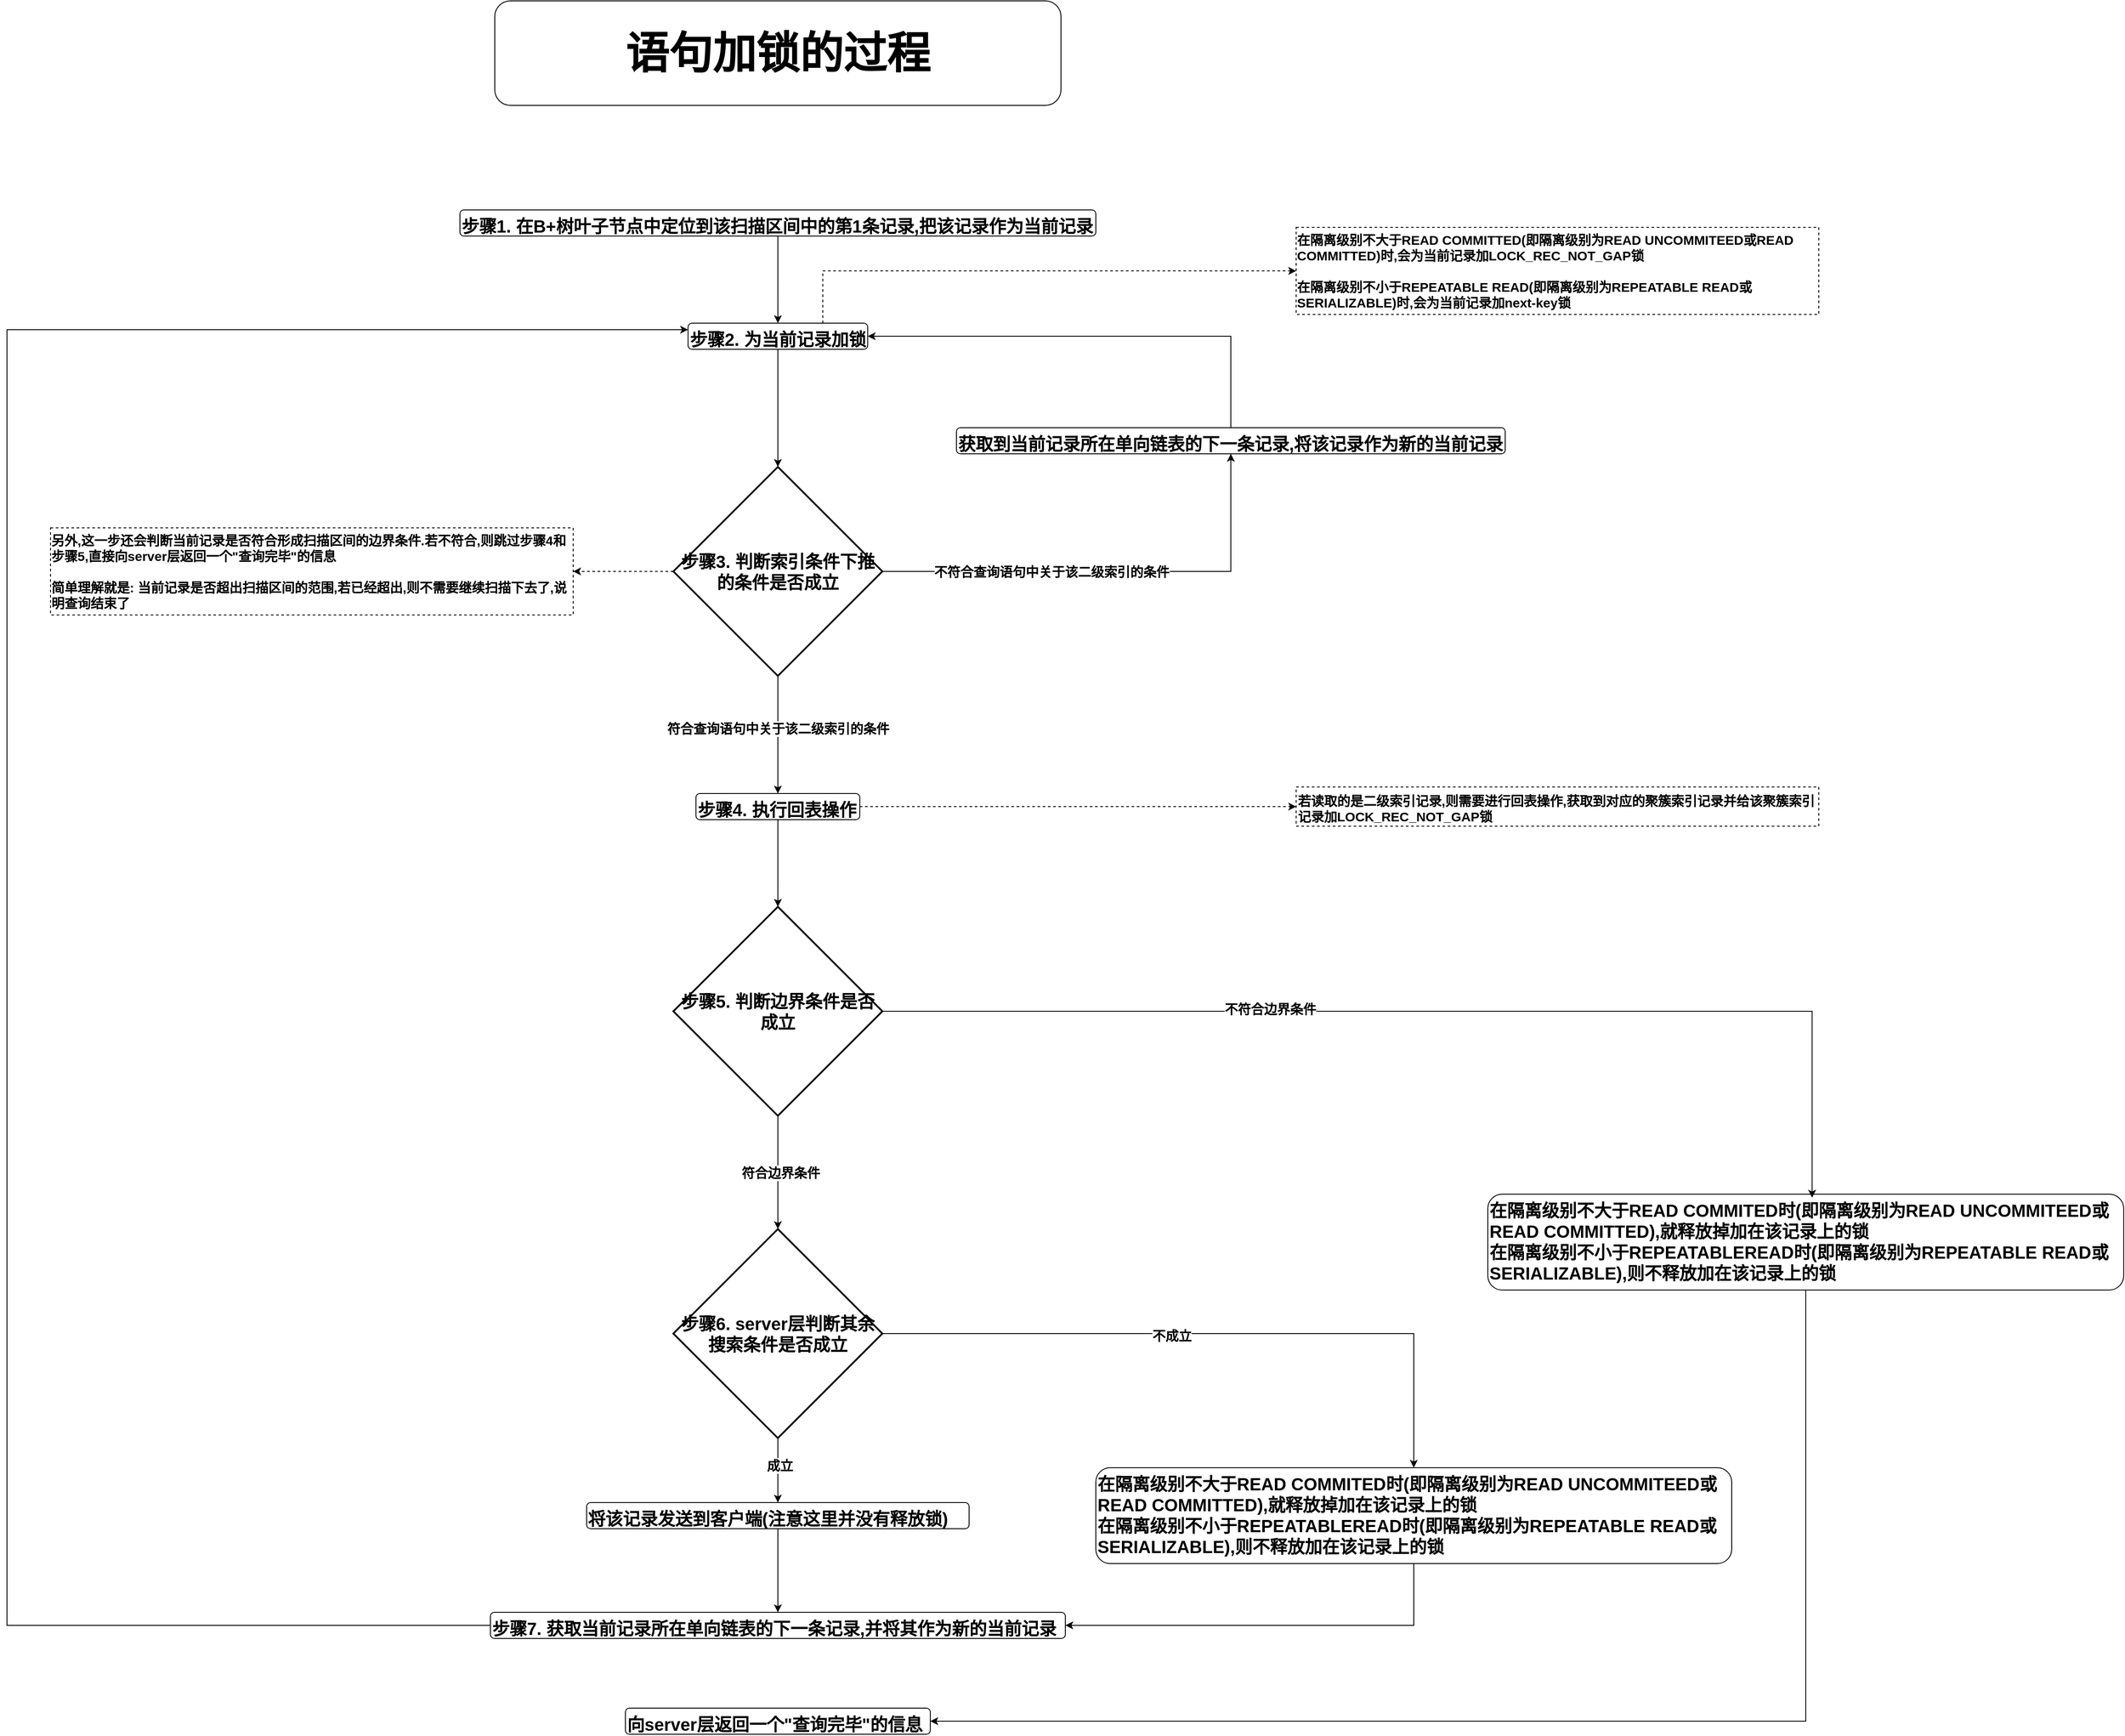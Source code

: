 <mxfile version="28.2.5">
  <diagram name="第 1 页" id="BXXJoDnnRVKuN-Q05CnV">
    <mxGraphModel dx="2185" dy="869" grid="1" gridSize="10" guides="1" tooltips="1" connect="1" arrows="1" fold="1" page="1" pageScale="1" pageWidth="827" pageHeight="1169" math="0" shadow="0">
      <root>
        <mxCell id="0" />
        <mxCell id="1" parent="0" />
        <mxCell id="pgQKC1OyM3oiloIYGVT3-1" value="语句加锁的过程" style="rounded=1;whiteSpace=wrap;html=1;fontSize=50;fontStyle=1" parent="1" vertex="1">
          <mxGeometry x="80.01" width="650" height="120" as="geometry" />
        </mxCell>
        <mxCell id="pgQKC1OyM3oiloIYGVT3-6" style="edgeStyle=orthogonalEdgeStyle;rounded=0;orthogonalLoop=1;jettySize=auto;html=1;exitX=0.5;exitY=1;exitDx=0;exitDy=0;" parent="1" source="pgQKC1OyM3oiloIYGVT3-2" target="pgQKC1OyM3oiloIYGVT3-5" edge="1">
          <mxGeometry relative="1" as="geometry" />
        </mxCell>
        <mxCell id="pgQKC1OyM3oiloIYGVT3-2" value="&lt;font style=&quot;font-size: 20px;&quot;&gt;&lt;b&gt;步骤1. 在B+树叶子节点中定位到该扫描区间中的第1条记录,把该记录作为当前记录&lt;/b&gt;&lt;/font&gt;" style="rounded=1;whiteSpace=wrap;html=1;align=left;verticalAlign=top;" parent="1" vertex="1">
          <mxGeometry x="40" y="240" width="730" height="30" as="geometry" />
        </mxCell>
        <mxCell id="pgQKC1OyM3oiloIYGVT3-33" style="edgeStyle=orthogonalEdgeStyle;rounded=0;orthogonalLoop=1;jettySize=auto;html=1;exitX=0.75;exitY=0;exitDx=0;exitDy=0;entryX=0;entryY=0.5;entryDx=0;entryDy=0;dashed=1;" parent="1" source="pgQKC1OyM3oiloIYGVT3-5" target="pgQKC1OyM3oiloIYGVT3-32" edge="1">
          <mxGeometry relative="1" as="geometry" />
        </mxCell>
        <mxCell id="pgQKC1OyM3oiloIYGVT3-5" value="&lt;font style=&quot;font-size: 20px;&quot;&gt;&lt;b&gt;步骤2. 为当前记录加锁&lt;/b&gt;&lt;/font&gt;" style="rounded=1;whiteSpace=wrap;html=1;align=left;verticalAlign=top;" parent="1" vertex="1">
          <mxGeometry x="301.88" y="370" width="206.25" height="30" as="geometry" />
        </mxCell>
        <mxCell id="pgQKC1OyM3oiloIYGVT3-12" style="edgeStyle=orthogonalEdgeStyle;rounded=0;orthogonalLoop=1;jettySize=auto;html=1;entryX=0.5;entryY=1;entryDx=0;entryDy=0;" parent="1" source="pgQKC1OyM3oiloIYGVT3-9" target="pgQKC1OyM3oiloIYGVT3-11" edge="1">
          <mxGeometry relative="1" as="geometry" />
        </mxCell>
        <mxCell id="pgQKC1OyM3oiloIYGVT3-13" value="&lt;font style=&quot;font-size: 15px;&quot;&gt;&lt;b&gt;不符合查询语句中关于该二级索引的条件&lt;/b&gt;&lt;/font&gt;" style="edgeLabel;html=1;align=center;verticalAlign=middle;resizable=0;points=[];" parent="pgQKC1OyM3oiloIYGVT3-12" vertex="1" connectable="0">
          <mxGeometry x="-0.275" relative="1" as="geometry">
            <mxPoint as="offset" />
          </mxGeometry>
        </mxCell>
        <mxCell id="pgQKC1OyM3oiloIYGVT3-16" style="edgeStyle=orthogonalEdgeStyle;rounded=0;orthogonalLoop=1;jettySize=auto;html=1;exitX=0.5;exitY=1;exitDx=0;exitDy=0;exitPerimeter=0;entryX=0.5;entryY=0;entryDx=0;entryDy=0;" parent="1" source="pgQKC1OyM3oiloIYGVT3-9" target="pgQKC1OyM3oiloIYGVT3-15" edge="1">
          <mxGeometry relative="1" as="geometry" />
        </mxCell>
        <mxCell id="pgQKC1OyM3oiloIYGVT3-17" value="&lt;font style=&quot;font-size: 15px;&quot;&gt;&lt;b&gt;符合查询语句中关于该二级索引的条件&lt;/b&gt;&lt;/font&gt;" style="edgeLabel;html=1;align=center;verticalAlign=middle;resizable=0;points=[];" parent="pgQKC1OyM3oiloIYGVT3-16" vertex="1" connectable="0">
          <mxGeometry x="-0.111" relative="1" as="geometry">
            <mxPoint as="offset" />
          </mxGeometry>
        </mxCell>
        <mxCell id="HY3MLUYKESceWD6hTR8W-13" style="edgeStyle=orthogonalEdgeStyle;rounded=0;orthogonalLoop=1;jettySize=auto;html=1;exitX=0;exitY=0.5;exitDx=0;exitDy=0;exitPerimeter=0;dashed=1;" edge="1" parent="1" source="pgQKC1OyM3oiloIYGVT3-9" target="HY3MLUYKESceWD6hTR8W-12">
          <mxGeometry relative="1" as="geometry" />
        </mxCell>
        <mxCell id="pgQKC1OyM3oiloIYGVT3-9" value="&lt;font style=&quot;font-size: 20px;&quot;&gt;&lt;b&gt;步骤3. 判断索引条件下推的条件是否成立&lt;/b&gt;&lt;/font&gt;" style="strokeWidth=2;html=1;shape=mxgraph.flowchart.decision;whiteSpace=wrap;align=center;" parent="1" vertex="1">
          <mxGeometry x="285" y="535" width="240" height="240" as="geometry" />
        </mxCell>
        <mxCell id="pgQKC1OyM3oiloIYGVT3-10" style="edgeStyle=orthogonalEdgeStyle;rounded=0;orthogonalLoop=1;jettySize=auto;html=1;exitX=0.5;exitY=1;exitDx=0;exitDy=0;entryX=0.5;entryY=0;entryDx=0;entryDy=0;entryPerimeter=0;" parent="1" source="pgQKC1OyM3oiloIYGVT3-5" target="pgQKC1OyM3oiloIYGVT3-9" edge="1">
          <mxGeometry relative="1" as="geometry" />
        </mxCell>
        <mxCell id="pgQKC1OyM3oiloIYGVT3-14" style="edgeStyle=orthogonalEdgeStyle;rounded=0;orthogonalLoop=1;jettySize=auto;html=1;exitX=0.5;exitY=0;exitDx=0;exitDy=0;entryX=1;entryY=0.5;entryDx=0;entryDy=0;" parent="1" source="pgQKC1OyM3oiloIYGVT3-11" target="pgQKC1OyM3oiloIYGVT3-5" edge="1">
          <mxGeometry relative="1" as="geometry" />
        </mxCell>
        <mxCell id="pgQKC1OyM3oiloIYGVT3-11" value="&lt;span style=&quot;font-size: 20px;&quot;&gt;&lt;b&gt;获取到当前记录所在单向链表的下一条记录,将该记录作为新的当前记录&lt;/b&gt;&lt;/span&gt;" style="rounded=1;whiteSpace=wrap;html=1;align=left;verticalAlign=top;" parent="1" vertex="1">
          <mxGeometry x="610" y="490" width="630" height="30" as="geometry" />
        </mxCell>
        <mxCell id="pgQKC1OyM3oiloIYGVT3-35" style="edgeStyle=orthogonalEdgeStyle;rounded=0;orthogonalLoop=1;jettySize=auto;html=1;exitX=1;exitY=0.5;exitDx=0;exitDy=0;entryX=0;entryY=0.5;entryDx=0;entryDy=0;dashed=1;" parent="1" source="pgQKC1OyM3oiloIYGVT3-15" target="pgQKC1OyM3oiloIYGVT3-34" edge="1">
          <mxGeometry relative="1" as="geometry" />
        </mxCell>
        <mxCell id="pgQKC1OyM3oiloIYGVT3-15" value="&lt;font style=&quot;font-size: 20px;&quot;&gt;&lt;b&gt;步骤4. 执行回表操作&lt;/b&gt;&lt;/font&gt;" style="rounded=1;whiteSpace=wrap;html=1;align=left;verticalAlign=top;" parent="1" vertex="1">
          <mxGeometry x="310.94" y="910" width="188.12" height="30" as="geometry" />
        </mxCell>
        <mxCell id="pgQKC1OyM3oiloIYGVT3-24" style="edgeStyle=orthogonalEdgeStyle;rounded=0;orthogonalLoop=1;jettySize=auto;html=1;exitX=0.5;exitY=1;exitDx=0;exitDy=0;exitPerimeter=0;entryX=0.5;entryY=0;entryDx=0;entryDy=0;entryPerimeter=0;" parent="1" source="pgQKC1OyM3oiloIYGVT3-18" target="HY3MLUYKESceWD6hTR8W-1" edge="1">
          <mxGeometry relative="1" as="geometry">
            <mxPoint x="404.995" y="1460" as="targetPoint" />
          </mxGeometry>
        </mxCell>
        <mxCell id="pgQKC1OyM3oiloIYGVT3-25" value="&lt;font style=&quot;font-size: 15px;&quot;&gt;&lt;b&gt;符合边界条件&lt;/b&gt;&lt;/font&gt;" style="edgeLabel;html=1;align=center;verticalAlign=middle;resizable=0;points=[];" parent="pgQKC1OyM3oiloIYGVT3-24" vertex="1" connectable="0">
          <mxGeometry x="-0.011" y="3" relative="1" as="geometry">
            <mxPoint as="offset" />
          </mxGeometry>
        </mxCell>
        <mxCell id="pgQKC1OyM3oiloIYGVT3-18" value="&lt;span style=&quot;font-size: 20px;&quot;&gt;&lt;b&gt;步骤5. 判断边界条件是否成立&lt;/b&gt;&lt;/span&gt;" style="strokeWidth=2;html=1;shape=mxgraph.flowchart.decision;whiteSpace=wrap;align=center;" parent="1" vertex="1">
          <mxGeometry x="285.01" y="1040" width="240" height="240" as="geometry" />
        </mxCell>
        <mxCell id="pgQKC1OyM3oiloIYGVT3-19" style="edgeStyle=orthogonalEdgeStyle;rounded=0;orthogonalLoop=1;jettySize=auto;html=1;exitX=0.5;exitY=1;exitDx=0;exitDy=0;entryX=0.5;entryY=0;entryDx=0;entryDy=0;entryPerimeter=0;" parent="1" source="pgQKC1OyM3oiloIYGVT3-15" target="pgQKC1OyM3oiloIYGVT3-18" edge="1">
          <mxGeometry relative="1" as="geometry" />
        </mxCell>
        <mxCell id="pgQKC1OyM3oiloIYGVT3-20" value="&lt;span style=&quot;font-size: 20px;&quot;&gt;&lt;b&gt;向server层返回一个&quot;查询完毕&quot;的信息&lt;/b&gt;&lt;/span&gt;" style="rounded=1;whiteSpace=wrap;html=1;align=left;verticalAlign=top;" parent="1" vertex="1">
          <mxGeometry x="230" y="1960" width="350" height="30" as="geometry" />
        </mxCell>
        <mxCell id="pgQKC1OyM3oiloIYGVT3-29" style="edgeStyle=orthogonalEdgeStyle;rounded=0;orthogonalLoop=1;jettySize=auto;html=1;exitX=0;exitY=0.5;exitDx=0;exitDy=0;entryX=0;entryY=0.25;entryDx=0;entryDy=0;" parent="1" source="pgQKC1OyM3oiloIYGVT3-27" target="pgQKC1OyM3oiloIYGVT3-5" edge="1">
          <mxGeometry relative="1" as="geometry">
            <Array as="points">
              <mxPoint x="-480" y="1865" />
              <mxPoint x="-480" y="378" />
            </Array>
          </mxGeometry>
        </mxCell>
        <mxCell id="pgQKC1OyM3oiloIYGVT3-27" value="&lt;span style=&quot;font-size: 20px;&quot;&gt;&lt;b&gt;步骤7. 获取当前记录所在单向链表的下一条记录,并将其作为新的当前记录&lt;/b&gt;&lt;/span&gt;" style="rounded=1;whiteSpace=wrap;html=1;align=left;verticalAlign=top;" parent="1" vertex="1">
          <mxGeometry x="75.01" y="1850" width="660" height="30" as="geometry" />
        </mxCell>
        <mxCell id="pgQKC1OyM3oiloIYGVT3-32" value="&lt;div style=&quot;text-align: left;&quot;&gt;&lt;font style=&quot;font-size: 15px;&quot;&gt;&lt;b&gt;在隔离级别不大于READ COMMITTED(即隔离级别为READ UNCOMMITEED或READ COMMITTED)时,会为当前记录加LOCK_REC_NOT_GAP锁&lt;/b&gt;&lt;/font&gt;&lt;/div&gt;&lt;div style=&quot;text-align: left;&quot;&gt;&lt;font style=&quot;font-size: 15px;&quot;&gt;&lt;b&gt;&lt;br&gt;&lt;/b&gt;&lt;/font&gt;&lt;/div&gt;&lt;div style=&quot;text-align: left;&quot;&gt;&lt;font style=&quot;font-size: 15px;&quot;&gt;&lt;b&gt;在隔离级别不小于REPEATABLE READ(即隔离级别为REPEATABLE READ或SERIALIZABLE)时,会为当前记录加next-key锁&lt;/b&gt;&lt;/font&gt;&lt;/div&gt;" style="rounded=0;whiteSpace=wrap;html=1;dashed=1;" parent="1" vertex="1">
          <mxGeometry x="1000" y="260" width="600" height="100" as="geometry" />
        </mxCell>
        <mxCell id="pgQKC1OyM3oiloIYGVT3-34" value="&lt;div style=&quot;&quot;&gt;&lt;span style=&quot;font-size: 15px;&quot;&gt;&lt;b&gt;若读取的是二级索引记录,则需要进行回表操作,获取到对应的聚簇索引记录并给该聚簇索引记录加LOCK_REC_NOT_GAP锁&lt;/b&gt;&lt;/span&gt;&lt;/div&gt;" style="rounded=0;whiteSpace=wrap;html=1;dashed=1;align=left;verticalAlign=top;" parent="1" vertex="1">
          <mxGeometry x="1000" y="902.5" width="600" height="45" as="geometry" />
        </mxCell>
        <mxCell id="pgQKC1OyM3oiloIYGVT3-39" style="edgeStyle=orthogonalEdgeStyle;rounded=0;orthogonalLoop=1;jettySize=auto;html=1;entryX=1;entryY=0.5;entryDx=0;entryDy=0;exitX=0.5;exitY=1;exitDx=0;exitDy=0;" parent="1" source="pgQKC1OyM3oiloIYGVT3-36" target="pgQKC1OyM3oiloIYGVT3-20" edge="1">
          <mxGeometry relative="1" as="geometry" />
        </mxCell>
        <mxCell id="pgQKC1OyM3oiloIYGVT3-36" value="&lt;div&gt;&lt;span style=&quot;font-size: 20px;&quot;&gt;&lt;b&gt;在隔离级别不大于READ COMMITED时(即隔离级别为READ UNCOMMITEED或READ COMMITTED),就释放掉加在该记录上的锁&lt;/b&gt;&lt;/span&gt;&lt;/div&gt;&lt;div&gt;&lt;span style=&quot;font-size: 20px;&quot;&gt;&lt;b&gt;在隔离级别不小于REPEATABLEREAD时(即隔离级别为REPEATABLE READ或SERIALIZABLE),则不释放加在该记录上的锁&lt;/b&gt;&lt;/span&gt;&lt;/div&gt;" style="rounded=1;whiteSpace=wrap;html=1;align=left;verticalAlign=top;" parent="1" vertex="1">
          <mxGeometry x="1220" y="1370" width="730" height="110" as="geometry" />
        </mxCell>
        <mxCell id="pgQKC1OyM3oiloIYGVT3-37" style="edgeStyle=orthogonalEdgeStyle;rounded=0;orthogonalLoop=1;jettySize=auto;html=1;entryX=0.51;entryY=0.036;entryDx=0;entryDy=0;entryPerimeter=0;" parent="1" source="pgQKC1OyM3oiloIYGVT3-18" target="pgQKC1OyM3oiloIYGVT3-36" edge="1">
          <mxGeometry relative="1" as="geometry" />
        </mxCell>
        <mxCell id="pgQKC1OyM3oiloIYGVT3-38" value="&lt;b style=&quot;font-size: 15px;&quot;&gt;不符合边界条件&lt;/b&gt;" style="edgeLabel;html=1;align=center;verticalAlign=middle;resizable=0;points=[];" parent="pgQKC1OyM3oiloIYGVT3-37" vertex="1" connectable="0">
          <mxGeometry x="-0.306" y="3" relative="1" as="geometry">
            <mxPoint as="offset" />
          </mxGeometry>
        </mxCell>
        <mxCell id="HY3MLUYKESceWD6hTR8W-5" style="edgeStyle=orthogonalEdgeStyle;rounded=0;orthogonalLoop=1;jettySize=auto;html=1;exitX=0.5;exitY=1;exitDx=0;exitDy=0;exitPerimeter=0;entryX=0.5;entryY=0;entryDx=0;entryDy=0;" edge="1" parent="1" source="HY3MLUYKESceWD6hTR8W-1" target="HY3MLUYKESceWD6hTR8W-2">
          <mxGeometry relative="1" as="geometry" />
        </mxCell>
        <mxCell id="HY3MLUYKESceWD6hTR8W-7" value="&lt;font style=&quot;font-size: 15px;&quot;&gt;&lt;b&gt;成立&lt;/b&gt;&lt;/font&gt;" style="edgeLabel;html=1;align=center;verticalAlign=middle;resizable=0;points=[];" vertex="1" connectable="0" parent="HY3MLUYKESceWD6hTR8W-5">
          <mxGeometry x="-0.162" y="2" relative="1" as="geometry">
            <mxPoint as="offset" />
          </mxGeometry>
        </mxCell>
        <mxCell id="HY3MLUYKESceWD6hTR8W-9" style="edgeStyle=orthogonalEdgeStyle;rounded=0;orthogonalLoop=1;jettySize=auto;html=1;" edge="1" parent="1" source="HY3MLUYKESceWD6hTR8W-1" target="HY3MLUYKESceWD6hTR8W-8">
          <mxGeometry relative="1" as="geometry" />
        </mxCell>
        <mxCell id="HY3MLUYKESceWD6hTR8W-10" value="&lt;font style=&quot;font-size: 15px;&quot;&gt;&lt;b&gt;不成立&lt;/b&gt;&lt;/font&gt;" style="edgeLabel;html=1;align=center;verticalAlign=middle;resizable=0;points=[];" vertex="1" connectable="0" parent="HY3MLUYKESceWD6hTR8W-9">
          <mxGeometry x="-0.131" y="-2" relative="1" as="geometry">
            <mxPoint as="offset" />
          </mxGeometry>
        </mxCell>
        <mxCell id="HY3MLUYKESceWD6hTR8W-1" value="&lt;b style=&quot;font-size: 20px; text-align: left;&quot;&gt;步骤6. server层判断其余搜索条件是否成立&lt;/b&gt;" style="strokeWidth=2;html=1;shape=mxgraph.flowchart.decision;whiteSpace=wrap;align=center;" vertex="1" parent="1">
          <mxGeometry x="285" y="1410" width="240" height="240" as="geometry" />
        </mxCell>
        <mxCell id="HY3MLUYKESceWD6hTR8W-6" style="edgeStyle=orthogonalEdgeStyle;rounded=0;orthogonalLoop=1;jettySize=auto;html=1;exitX=0.5;exitY=1;exitDx=0;exitDy=0;" edge="1" parent="1" source="HY3MLUYKESceWD6hTR8W-2" target="pgQKC1OyM3oiloIYGVT3-27">
          <mxGeometry relative="1" as="geometry" />
        </mxCell>
        <mxCell id="HY3MLUYKESceWD6hTR8W-2" value="&lt;span style=&quot;font-size: 20px;&quot;&gt;&lt;b&gt;将该记录发送到客户端(注意这里并没有释放锁)&lt;/b&gt;&lt;/span&gt;" style="rounded=1;whiteSpace=wrap;html=1;align=left;verticalAlign=top;" vertex="1" parent="1">
          <mxGeometry x="185.47" y="1724" width="439.05" height="30" as="geometry" />
        </mxCell>
        <mxCell id="HY3MLUYKESceWD6hTR8W-11" style="edgeStyle=orthogonalEdgeStyle;rounded=0;orthogonalLoop=1;jettySize=auto;html=1;exitX=0.5;exitY=1;exitDx=0;exitDy=0;entryX=1;entryY=0.5;entryDx=0;entryDy=0;" edge="1" parent="1" source="HY3MLUYKESceWD6hTR8W-8" target="pgQKC1OyM3oiloIYGVT3-27">
          <mxGeometry relative="1" as="geometry" />
        </mxCell>
        <mxCell id="HY3MLUYKESceWD6hTR8W-8" value="&lt;div&gt;&lt;span style=&quot;font-size: 20px;&quot;&gt;&lt;b&gt;在隔离级别不大于READ COMMITED时(即隔离级别为READ UNCOMMITEED或READ COMMITTED),就释放掉加在该记录上的锁&lt;/b&gt;&lt;/span&gt;&lt;/div&gt;&lt;div&gt;&lt;span style=&quot;font-size: 20px;&quot;&gt;&lt;b&gt;在隔离级别不小于REPEATABLEREAD时(即隔离级别为REPEATABLE READ或SERIALIZABLE),则不释放加在该记录上的锁&lt;/b&gt;&lt;/span&gt;&lt;/div&gt;" style="rounded=1;whiteSpace=wrap;html=1;align=left;verticalAlign=top;" vertex="1" parent="1">
          <mxGeometry x="770" y="1684" width="730" height="110" as="geometry" />
        </mxCell>
        <mxCell id="HY3MLUYKESceWD6hTR8W-12" value="&lt;div style=&quot;text-align: left;&quot;&gt;&lt;div&gt;另外,这一步还会判断当前记录是否符合形成扫描区间的边界条件.若不符合,则跳过步骤4和步骤5,直接向server层返回一个&quot;查询完毕&quot;的信息&lt;/div&gt;&lt;div&gt;&lt;br&gt;&lt;/div&gt;&lt;div&gt;简单理解就是: 当前记录是否超出扫描区间的范围,若已经超出,则不需要继续扫描下去了,说明查询结束了&lt;/div&gt;&lt;/div&gt;" style="rounded=0;whiteSpace=wrap;html=1;dashed=1;fontSize=15;fontStyle=1" vertex="1" parent="1">
          <mxGeometry x="-430" y="605" width="600" height="100" as="geometry" />
        </mxCell>
      </root>
    </mxGraphModel>
  </diagram>
</mxfile>
